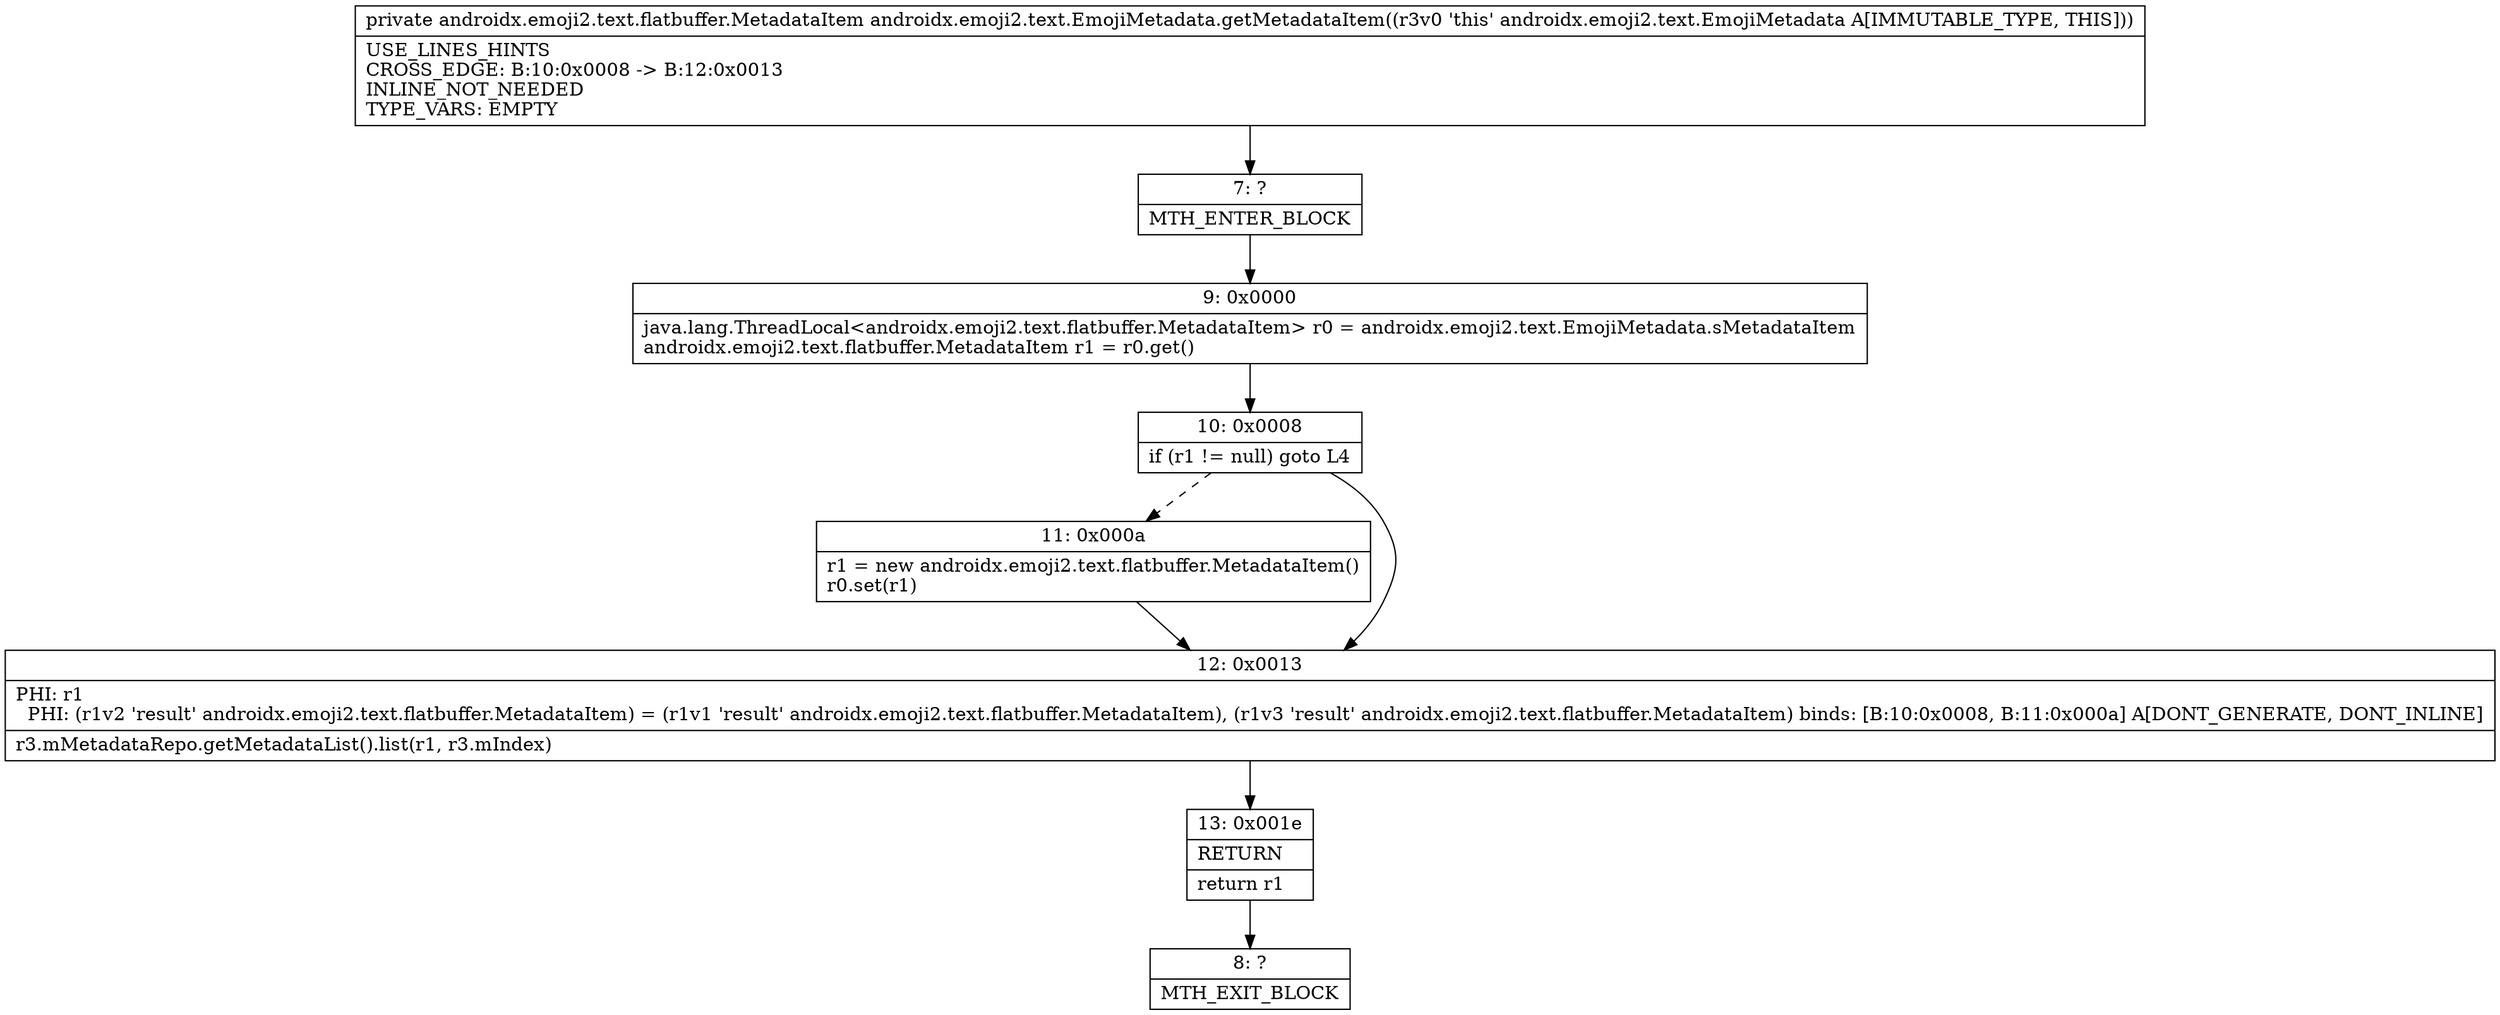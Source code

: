 digraph "CFG forandroidx.emoji2.text.EmojiMetadata.getMetadataItem()Landroidx\/emoji2\/text\/flatbuffer\/MetadataItem;" {
Node_7 [shape=record,label="{7\:\ ?|MTH_ENTER_BLOCK\l}"];
Node_9 [shape=record,label="{9\:\ 0x0000|java.lang.ThreadLocal\<androidx.emoji2.text.flatbuffer.MetadataItem\> r0 = androidx.emoji2.text.EmojiMetadata.sMetadataItem\landroidx.emoji2.text.flatbuffer.MetadataItem r1 = r0.get()\l}"];
Node_10 [shape=record,label="{10\:\ 0x0008|if (r1 != null) goto L4\l}"];
Node_11 [shape=record,label="{11\:\ 0x000a|r1 = new androidx.emoji2.text.flatbuffer.MetadataItem()\lr0.set(r1)\l}"];
Node_12 [shape=record,label="{12\:\ 0x0013|PHI: r1 \l  PHI: (r1v2 'result' androidx.emoji2.text.flatbuffer.MetadataItem) = (r1v1 'result' androidx.emoji2.text.flatbuffer.MetadataItem), (r1v3 'result' androidx.emoji2.text.flatbuffer.MetadataItem) binds: [B:10:0x0008, B:11:0x000a] A[DONT_GENERATE, DONT_INLINE]\l|r3.mMetadataRepo.getMetadataList().list(r1, r3.mIndex)\l}"];
Node_13 [shape=record,label="{13\:\ 0x001e|RETURN\l|return r1\l}"];
Node_8 [shape=record,label="{8\:\ ?|MTH_EXIT_BLOCK\l}"];
MethodNode[shape=record,label="{private androidx.emoji2.text.flatbuffer.MetadataItem androidx.emoji2.text.EmojiMetadata.getMetadataItem((r3v0 'this' androidx.emoji2.text.EmojiMetadata A[IMMUTABLE_TYPE, THIS]))  | USE_LINES_HINTS\lCROSS_EDGE: B:10:0x0008 \-\> B:12:0x0013\lINLINE_NOT_NEEDED\lTYPE_VARS: EMPTY\l}"];
MethodNode -> Node_7;Node_7 -> Node_9;
Node_9 -> Node_10;
Node_10 -> Node_11[style=dashed];
Node_10 -> Node_12;
Node_11 -> Node_12;
Node_12 -> Node_13;
Node_13 -> Node_8;
}

